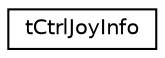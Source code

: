 digraph "Graphical Class Hierarchy"
{
  edge [fontname="Helvetica",fontsize="10",labelfontname="Helvetica",labelfontsize="10"];
  node [fontname="Helvetica",fontsize="10",shape=record];
  rankdir="LR";
  Node1 [label="tCtrlJoyInfo",height=0.2,width=0.4,color="black", fillcolor="white", style="filled",URL="$structt_ctrl_joy_info.html",tooltip="Joystick Information Structure. "];
}
